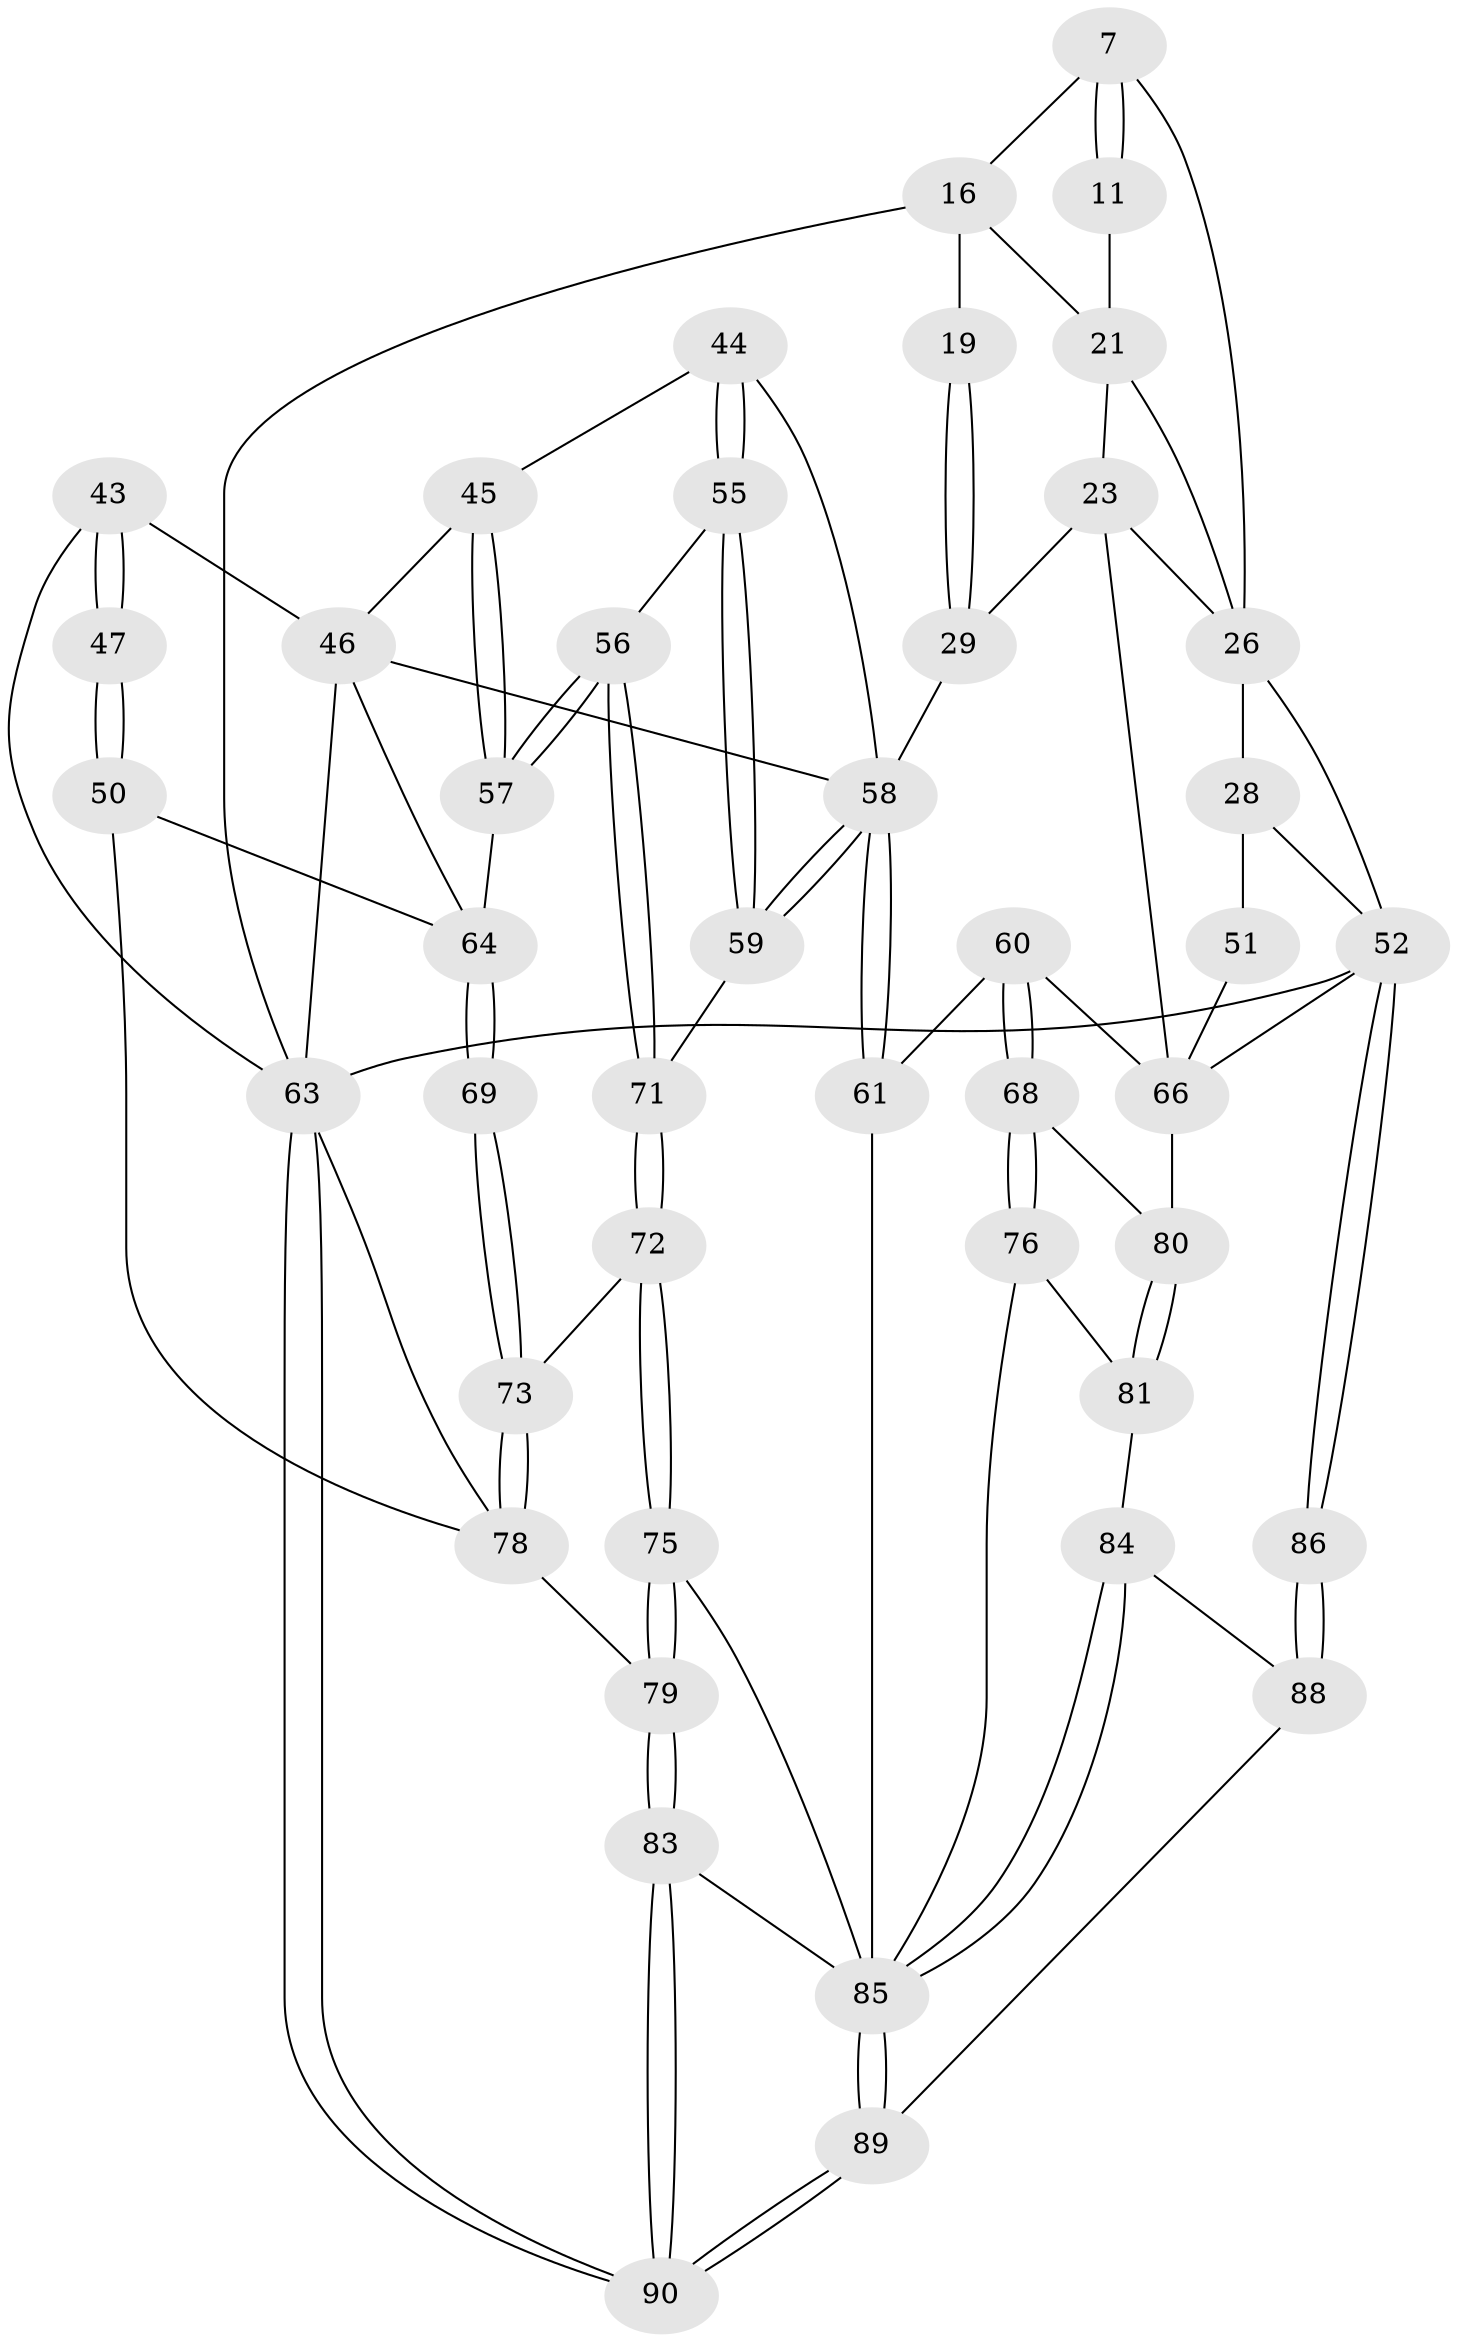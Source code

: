 // original degree distribution, {3: 0.022222222222222223, 6: 0.2222222222222222, 5: 0.5111111111111111, 4: 0.24444444444444444}
// Generated by graph-tools (version 1.1) at 2025/59/03/09/25 04:59:46]
// undirected, 45 vertices, 103 edges
graph export_dot {
graph [start="1"]
  node [color=gray90,style=filled];
  7 [pos="+0.5239435662261182+0",super="+2"];
  11 [pos="+0.6546963133987143+0.09729182522969297"];
  16 [pos="+0.3032260227056912+0.1340933567843183",super="+10+13"];
  19 [pos="+0.46080477463347713+0.18554220693570198",super="+15+14"];
  21 [pos="+0.6969482729980537+0.15134766025644958",super="+12"];
  23 [pos="+0.7027554153878611+0.3307881125566083",super="+22"];
  26 [pos="+0.7895624180251497+0.21349665678056365",super="+20"];
  28 [pos="+0.9502369307923809+0.15611213971251273",super="+27"];
  29 [pos="+0.4221419120314348+0.2459547052811369",super="+25"];
  43 [pos="+0.17401239558310003+0.3812579011757082",super="+38"];
  44 [pos="+0.44974425463013085+0.3958122411525089"];
  45 [pos="+0.4083588317914858+0.41298865443628785"];
  46 [pos="+0.2812280747115378+0.4296642966427606",super="+39+31+40"];
  47 [pos="+0+0.5227994890562637"];
  50 [pos="+0+0.5644720739486763"];
  51 [pos="+1+0.3359479692457785",super="+33"];
  52 [pos="+1+1",super="+4"];
  55 [pos="+0.44421346131255324+0.47831009104222644"];
  56 [pos="+0.40328625457168993+0.5485728807891913"];
  57 [pos="+0.38625459205439855+0.541632401559917"];
  58 [pos="+0.5580688265396666+0.5711610123100275",super="+41+42"];
  59 [pos="+0.552205173884285+0.5715712026838469"];
  60 [pos="+0.6447176205089227+0.5709242357351954"];
  61 [pos="+0.5806116616384661+0.5844379362076109"];
  63 [pos="+0+1",super="+5+32"];
  64 [pos="+0.37408199889012317+0.5402576049632934",super="+48+49"];
  66 [pos="+0.8595968804778387+0.4654020406942899",super="+35+65"];
  68 [pos="+0.749695104505457+0.6596846158745763"];
  69 [pos="+0.2703152780362239+0.6398963594016033"];
  71 [pos="+0.44899123431820587+0.5906570814710705"];
  72 [pos="+0.4139191137294077+0.6576152621490898"];
  73 [pos="+0.2724642611727485+0.6445593859416892"];
  75 [pos="+0.44090828741103855+0.7626184066469572"];
  76 [pos="+0.7372104937013425+0.7741973585342252"];
  78 [pos="+0.26298253340364164+0.7782500898538706",super="+62"];
  79 [pos="+0.35270654892938164+0.8235013871869744"];
  80 [pos="+1+0.7917662342719869",super="+70+67"];
  81 [pos="+0.7678204734667684+0.7999385054966188"];
  83 [pos="+0.3705254423161839+0.9317497195915827"];
  84 [pos="+0.766436273852364+0.8430990791161146"];
  85 [pos="+0.6137047280628031+1",super="+82+77+74"];
  86 [pos="+1+1"];
  88 [pos="+0.7117479601356177+1",super="+87"];
  89 [pos="+0.6650710150839758+1"];
  90 [pos="+0.22038282755875938+1"];
  7 -- 11 [weight=2];
  7 -- 11;
  7 -- 16;
  7 -- 26;
  11 -- 21;
  16 -- 19 [weight=3];
  16 -- 63 [weight=2];
  16 -- 21;
  19 -- 29 [weight=2];
  19 -- 29;
  21 -- 23;
  21 -- 26;
  23 -- 26;
  23 -- 66;
  23 -- 29;
  26 -- 28;
  26 -- 52;
  28 -- 51 [weight=2];
  28 -- 52;
  29 -- 58 [weight=2];
  43 -- 47 [weight=2];
  43 -- 47;
  43 -- 63;
  43 -- 46 [weight=2];
  44 -- 45;
  44 -- 55;
  44 -- 55;
  44 -- 58;
  45 -- 46;
  45 -- 57;
  45 -- 57;
  46 -- 64;
  46 -- 58;
  46 -- 63 [weight=2];
  47 -- 50;
  47 -- 50;
  50 -- 78;
  50 -- 64;
  51 -- 66 [weight=2];
  52 -- 86;
  52 -- 86;
  52 -- 63 [weight=2];
  52 -- 66;
  55 -- 56;
  55 -- 59;
  55 -- 59;
  56 -- 57;
  56 -- 57;
  56 -- 71;
  56 -- 71;
  57 -- 64;
  58 -- 59;
  58 -- 59;
  58 -- 61;
  58 -- 61;
  59 -- 71;
  60 -- 61;
  60 -- 68;
  60 -- 68;
  60 -- 66;
  61 -- 85;
  63 -- 90;
  63 -- 90;
  63 -- 78;
  64 -- 69 [weight=2];
  64 -- 69;
  66 -- 80 [weight=3];
  68 -- 76;
  68 -- 76;
  68 -- 80;
  69 -- 73;
  69 -- 73;
  71 -- 72;
  71 -- 72;
  72 -- 73;
  72 -- 75;
  72 -- 75;
  73 -- 78;
  73 -- 78;
  75 -- 79;
  75 -- 79;
  75 -- 85;
  76 -- 81;
  76 -- 85;
  78 -- 79;
  79 -- 83;
  79 -- 83;
  80 -- 81;
  80 -- 81;
  81 -- 84;
  83 -- 90;
  83 -- 90;
  83 -- 85;
  84 -- 85;
  84 -- 85;
  84 -- 88;
  85 -- 89;
  85 -- 89;
  86 -- 88 [weight=2];
  86 -- 88;
  88 -- 89;
  89 -- 90;
  89 -- 90;
}
